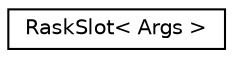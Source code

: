 digraph "Graphical Class Hierarchy"
{
 // LATEX_PDF_SIZE
  edge [fontname="Helvetica",fontsize="10",labelfontname="Helvetica",labelfontsize="10"];
  node [fontname="Helvetica",fontsize="10",shape=record];
  rankdir="LR";
  Node0 [label="RaskSlot\< Args \>",height=0.2,width=0.4,color="black", fillcolor="white", style="filled",URL="$d1/d89/class_rask_slot.html",tooltip="Slot / callback to be executed when the signal is emitted."];
}
